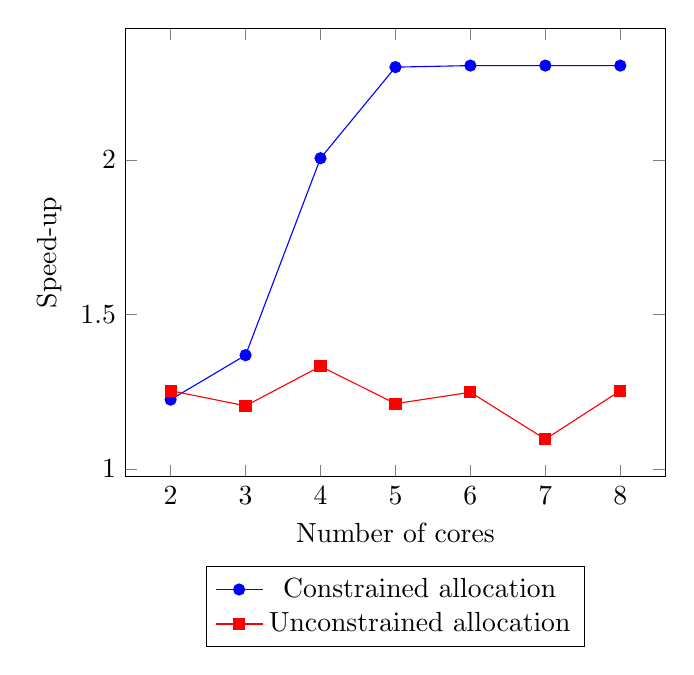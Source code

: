 \begin{tikzpicture}
    \begin{axis}[
        xlabel=Number of cores,
        ylabel=Speed-up,legend style={at={(0.5,-0.2)},anchor=north}]
    \addplot[mark=*,blue,label=const] plot coordinates {
        (2,     1.224)
        (3,    1.368)
        (4,    2.006)
        (5,   2.301)
        (6,   2.306)
        (7,   2.306)
        (8,  2.306)
    };
    \addlegendentry{Constrained allocation}

    \addplot[color=red,mark=square*,label=unconst]
        plot coordinates {
        (2,     1.253)
        (3,    1.204)
        (4,   1.332)
        (5,   1.211)
        (6,  1.248)
        (7,  1.096)
        (8,  1.253)
        }; 
    \addlegendentry{Unconstrained allocation}
    \end{axis}
\end{tikzpicture}
